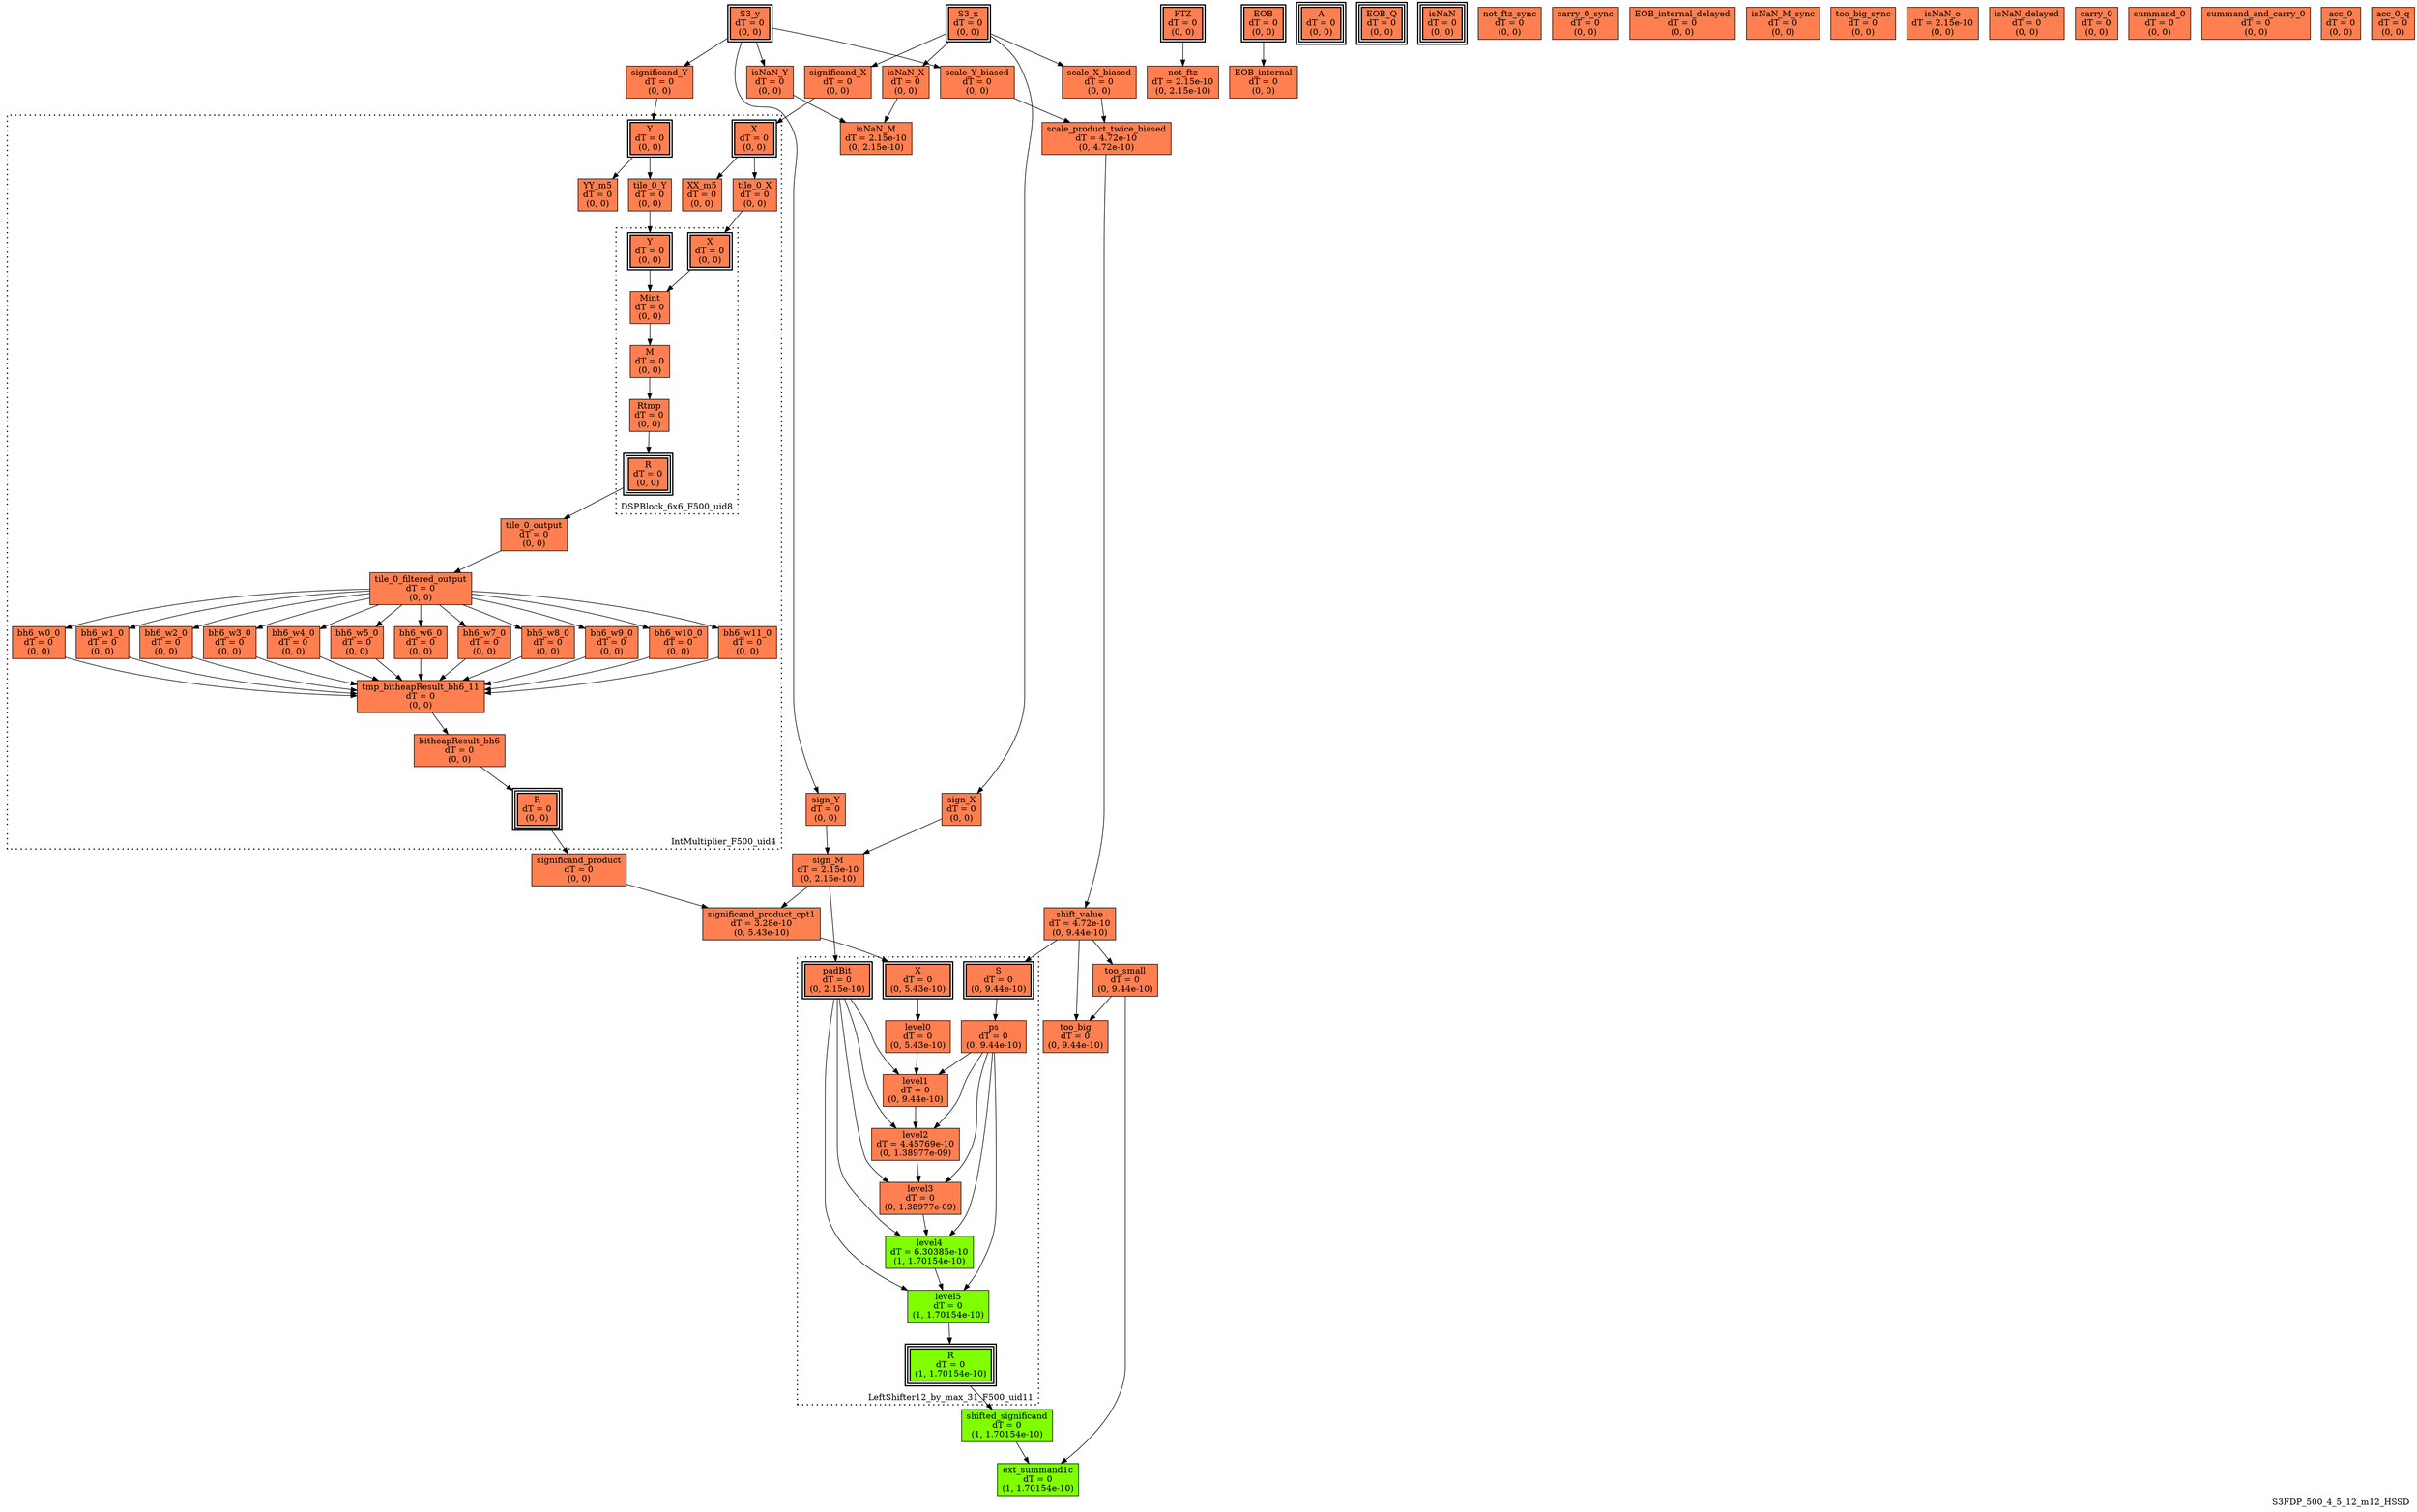 digraph S3FDP_500_4_5_12_m12_HSSD
{
	//graph drawing options
	label=S3FDP_500_4_5_12_m12_HSSD;
	labelloc=bottom;
	labeljust=right;
	ratio=auto;
	nodesep=0.25;
	ranksep=0.5;

	//input/output signals of operator S3FDP_500_4_5_12_m12_HSSD
	S3_x__S3FDP_500_4_5_12_m12_HSSD [ label="S3_x\ndT = 0\n(0, 0)", shape=box, color=black, style="bold, filled", fillcolor=coral, peripheries=2 ];
	S3_y__S3FDP_500_4_5_12_m12_HSSD [ label="S3_y\ndT = 0\n(0, 0)", shape=box, color=black, style="bold, filled", fillcolor=coral, peripheries=2 ];
	FTZ__S3FDP_500_4_5_12_m12_HSSD [ label="FTZ\ndT = 0\n(0, 0)", shape=box, color=black, style="bold, filled", fillcolor=coral, peripheries=2 ];
	EOB__S3FDP_500_4_5_12_m12_HSSD [ label="EOB\ndT = 0\n(0, 0)", shape=box, color=black, style="bold, filled", fillcolor=coral, peripheries=2 ];
	A__S3FDP_500_4_5_12_m12_HSSD [ label="A\ndT = 0\n(0, 0)", shape=box, color=black, style="bold, filled", fillcolor=coral, peripheries=3 ];
	EOB_Q__S3FDP_500_4_5_12_m12_HSSD [ label="EOB_Q\ndT = 0\n(0, 0)", shape=box, color=black, style="bold, filled", fillcolor=coral, peripheries=3 ];
	isNaN__S3FDP_500_4_5_12_m12_HSSD [ label="isNaN\ndT = 0\n(0, 0)", shape=box, color=black, style="bold, filled", fillcolor=coral, peripheries=3 ];
	{rank=same S3_x__S3FDP_500_4_5_12_m12_HSSD, S3_y__S3FDP_500_4_5_12_m12_HSSD, FTZ__S3FDP_500_4_5_12_m12_HSSD, EOB__S3FDP_500_4_5_12_m12_HSSD};
	{rank=same A__S3FDP_500_4_5_12_m12_HSSD, EOB_Q__S3FDP_500_4_5_12_m12_HSSD, isNaN__S3FDP_500_4_5_12_m12_HSSD};
	//internal signals of operator S3FDP_500_4_5_12_m12_HSSD
	sign_X__S3FDP_500_4_5_12_m12_HSSD [ label="sign_X\ndT = 0\n(0, 0)", shape=box, color=black, style=filled, fillcolor=coral, peripheries=1 ];
	sign_Y__S3FDP_500_4_5_12_m12_HSSD [ label="sign_Y\ndT = 0\n(0, 0)", shape=box, color=black, style=filled, fillcolor=coral, peripheries=1 ];
	sign_M__S3FDP_500_4_5_12_m12_HSSD [ label="sign_M\ndT = 2.15e-10\n(0, 2.15e-10)", shape=box, color=black, style=filled, fillcolor=coral, peripheries=1 ];
	isNaN_X__S3FDP_500_4_5_12_m12_HSSD [ label="isNaN_X\ndT = 0\n(0, 0)", shape=box, color=black, style=filled, fillcolor=coral, peripheries=1 ];
	isNaN_Y__S3FDP_500_4_5_12_m12_HSSD [ label="isNaN_Y\ndT = 0\n(0, 0)", shape=box, color=black, style=filled, fillcolor=coral, peripheries=1 ];
	isNaN_M__S3FDP_500_4_5_12_m12_HSSD [ label="isNaN_M\ndT = 2.15e-10\n(0, 2.15e-10)", shape=box, color=black, style=filled, fillcolor=coral, peripheries=1 ];
	significand_X__S3FDP_500_4_5_12_m12_HSSD [ label="significand_X\ndT = 0\n(0, 0)", shape=box, color=black, style=filled, fillcolor=coral, peripheries=1 ];
	significand_Y__S3FDP_500_4_5_12_m12_HSSD [ label="significand_Y\ndT = 0\n(0, 0)", shape=box, color=black, style=filled, fillcolor=coral, peripheries=1 ];
	significand_product__S3FDP_500_4_5_12_m12_HSSD [ label="significand_product\ndT = 0\n(0, 0)", shape=box, color=black, style=filled, fillcolor=coral, peripheries=1 ];
	scale_X_biased__S3FDP_500_4_5_12_m12_HSSD [ label="scale_X_biased\ndT = 0\n(0, 0)", shape=box, color=black, style=filled, fillcolor=coral, peripheries=1 ];
	scale_Y_biased__S3FDP_500_4_5_12_m12_HSSD [ label="scale_Y_biased\ndT = 0\n(0, 0)", shape=box, color=black, style=filled, fillcolor=coral, peripheries=1 ];
	scale_product_twice_biased__S3FDP_500_4_5_12_m12_HSSD [ label="scale_product_twice_biased\ndT = 4.72e-10\n(0, 4.72e-10)", shape=box, color=black, style=filled, fillcolor=coral, peripheries=1 ];
	significand_product_cpt1__S3FDP_500_4_5_12_m12_HSSD [ label="significand_product_cpt1\ndT = 3.28e-10\n(0, 5.43e-10)", shape=box, color=black, style=filled, fillcolor=coral, peripheries=1 ];
	shift_value__S3FDP_500_4_5_12_m12_HSSD [ label="shift_value\ndT = 4.72e-10\n(0, 9.44e-10)", shape=box, color=black, style=filled, fillcolor=coral, peripheries=1 ];
	shifted_significand__S3FDP_500_4_5_12_m12_HSSD [ label="shifted_significand\ndT = 0\n(1, 1.70154e-10)", shape=box, color=black, style=filled, fillcolor=chartreuse, peripheries=1 ];
	too_small__S3FDP_500_4_5_12_m12_HSSD [ label="too_small\ndT = 0\n(0, 9.44e-10)", shape=box, color=black, style=filled, fillcolor=coral, peripheries=1 ];
	too_big__S3FDP_500_4_5_12_m12_HSSD [ label="too_big\ndT = 0\n(0, 9.44e-10)", shape=box, color=black, style=filled, fillcolor=coral, peripheries=1 ];
	ext_summand1c__S3FDP_500_4_5_12_m12_HSSD [ label="ext_summand1c\ndT = 0\n(1, 1.70154e-10)", shape=box, color=black, style=filled, fillcolor=chartreuse, peripheries=1 ];
	not_ftz__S3FDP_500_4_5_12_m12_HSSD [ label="not_ftz\ndT = 2.15e-10\n(0, 2.15e-10)", shape=box, color=black, style=filled, fillcolor=coral, peripheries=1 ];
	EOB_internal__S3FDP_500_4_5_12_m12_HSSD [ label="EOB_internal\ndT = 0\n(0, 0)", shape=box, color=black, style=filled, fillcolor=coral, peripheries=1 ];
	not_ftz_sync__S3FDP_500_4_5_12_m12_HSSD [ label="not_ftz_sync\ndT = 0\n(0, 0)", shape=box, color=black, style=filled, fillcolor=coral, peripheries=1 ];
	carry_0_sync__S3FDP_500_4_5_12_m12_HSSD [ label="carry_0_sync\ndT = 0\n(0, 0)", shape=box, color=black, style=filled, fillcolor=coral, peripheries=1 ];
	EOB_internal_delayed__S3FDP_500_4_5_12_m12_HSSD [ label="EOB_internal_delayed\ndT = 0\n(0, 0)", shape=box, color=black, style=filled, fillcolor=coral, peripheries=1 ];
	isNaN_M_sync__S3FDP_500_4_5_12_m12_HSSD [ label="isNaN_M_sync\ndT = 0\n(0, 0)", shape=box, color=black, style=filled, fillcolor=coral, peripheries=1 ];
	too_big_sync__S3FDP_500_4_5_12_m12_HSSD [ label="too_big_sync\ndT = 0\n(0, 0)", shape=box, color=black, style=filled, fillcolor=coral, peripheries=1 ];
	isNaN_o__S3FDP_500_4_5_12_m12_HSSD [ label="isNaN_o\ndT = 2.15e-10\n(0, 0)", shape=box, color=black, style=filled, fillcolor=coral, peripheries=1 ];
	isNaN_delayed__S3FDP_500_4_5_12_m12_HSSD [ label="isNaN_delayed\ndT = 0\n(0, 0)", shape=box, color=black, style=filled, fillcolor=coral, peripheries=1 ];
	carry_0__S3FDP_500_4_5_12_m12_HSSD [ label="carry_0\ndT = 0\n(0, 0)", shape=box, color=black, style=filled, fillcolor=coral, peripheries=1 ];
	summand_0__S3FDP_500_4_5_12_m12_HSSD [ label="summand_0\ndT = 0\n(0, 0)", shape=box, color=black, style=filled, fillcolor=coral, peripheries=1 ];
	summand_and_carry_0__S3FDP_500_4_5_12_m12_HSSD [ label="summand_and_carry_0\ndT = 0\n(0, 0)", shape=box, color=black, style=filled, fillcolor=coral, peripheries=1 ];
	acc_0__S3FDP_500_4_5_12_m12_HSSD [ label="acc_0\ndT = 0\n(0, 0)", shape=box, color=black, style=filled, fillcolor=coral, peripheries=1 ];
	acc_0_q__S3FDP_500_4_5_12_m12_HSSD [ label="acc_0_q\ndT = 0\n(0, 0)", shape=box, color=black, style=filled, fillcolor=coral, peripheries=1 ];

	//subcomponents of operator S3FDP_500_4_5_12_m12_HSSD

	subgraph cluster_IntMultiplier_F500_uid4
	{
		//graph drawing options
		label=IntMultiplier_F500_uid4;
		labelloc=bottom;
		labeljust=right;
		style="bold, dotted";
		ratio=auto;
		nodesep=0.25;
		ranksep=0.5;

		//input/output signals of operator IntMultiplier_F500_uid4
		X__IntMultiplier_F500_uid4 [ label="X\ndT = 0\n(0, 0)", shape=box, color=black, style="bold, filled", fillcolor=coral, peripheries=2 ];
		Y__IntMultiplier_F500_uid4 [ label="Y\ndT = 0\n(0, 0)", shape=box, color=black, style="bold, filled", fillcolor=coral, peripheries=2 ];
		R__IntMultiplier_F500_uid4 [ label="R\ndT = 0\n(0, 0)", shape=box, color=black, style="bold, filled", fillcolor=coral, peripheries=3 ];
		{rank=same X__IntMultiplier_F500_uid4, Y__IntMultiplier_F500_uid4};
		{rank=same R__IntMultiplier_F500_uid4};
		//internal signals of operator IntMultiplier_F500_uid4
		XX_m5__IntMultiplier_F500_uid4 [ label="XX_m5\ndT = 0\n(0, 0)", shape=box, color=black, style=filled, fillcolor=coral, peripheries=1 ];
		YY_m5__IntMultiplier_F500_uid4 [ label="YY_m5\ndT = 0\n(0, 0)", shape=box, color=black, style=filled, fillcolor=coral, peripheries=1 ];
		tile_0_X__IntMultiplier_F500_uid4 [ label="tile_0_X\ndT = 0\n(0, 0)", shape=box, color=black, style=filled, fillcolor=coral, peripheries=1 ];
		tile_0_Y__IntMultiplier_F500_uid4 [ label="tile_0_Y\ndT = 0\n(0, 0)", shape=box, color=black, style=filled, fillcolor=coral, peripheries=1 ];
		tile_0_output__IntMultiplier_F500_uid4 [ label="tile_0_output\ndT = 0\n(0, 0)", shape=box, color=black, style=filled, fillcolor=coral, peripheries=1 ];
		tile_0_filtered_output__IntMultiplier_F500_uid4 [ label="tile_0_filtered_output\ndT = 0\n(0, 0)", shape=box, color=black, style=filled, fillcolor=coral, peripheries=1 ];
		bh6_w0_0__IntMultiplier_F500_uid4 [ label="bh6_w0_0\ndT = 0\n(0, 0)", shape=box, color=black, style=filled, fillcolor=coral, peripheries=1 ];
		bh6_w1_0__IntMultiplier_F500_uid4 [ label="bh6_w1_0\ndT = 0\n(0, 0)", shape=box, color=black, style=filled, fillcolor=coral, peripheries=1 ];
		bh6_w2_0__IntMultiplier_F500_uid4 [ label="bh6_w2_0\ndT = 0\n(0, 0)", shape=box, color=black, style=filled, fillcolor=coral, peripheries=1 ];
		bh6_w3_0__IntMultiplier_F500_uid4 [ label="bh6_w3_0\ndT = 0\n(0, 0)", shape=box, color=black, style=filled, fillcolor=coral, peripheries=1 ];
		bh6_w4_0__IntMultiplier_F500_uid4 [ label="bh6_w4_0\ndT = 0\n(0, 0)", shape=box, color=black, style=filled, fillcolor=coral, peripheries=1 ];
		bh6_w5_0__IntMultiplier_F500_uid4 [ label="bh6_w5_0\ndT = 0\n(0, 0)", shape=box, color=black, style=filled, fillcolor=coral, peripheries=1 ];
		bh6_w6_0__IntMultiplier_F500_uid4 [ label="bh6_w6_0\ndT = 0\n(0, 0)", shape=box, color=black, style=filled, fillcolor=coral, peripheries=1 ];
		bh6_w7_0__IntMultiplier_F500_uid4 [ label="bh6_w7_0\ndT = 0\n(0, 0)", shape=box, color=black, style=filled, fillcolor=coral, peripheries=1 ];
		bh6_w8_0__IntMultiplier_F500_uid4 [ label="bh6_w8_0\ndT = 0\n(0, 0)", shape=box, color=black, style=filled, fillcolor=coral, peripheries=1 ];
		bh6_w9_0__IntMultiplier_F500_uid4 [ label="bh6_w9_0\ndT = 0\n(0, 0)", shape=box, color=black, style=filled, fillcolor=coral, peripheries=1 ];
		bh6_w10_0__IntMultiplier_F500_uid4 [ label="bh6_w10_0\ndT = 0\n(0, 0)", shape=box, color=black, style=filled, fillcolor=coral, peripheries=1 ];
		bh6_w11_0__IntMultiplier_F500_uid4 [ label="bh6_w11_0\ndT = 0\n(0, 0)", shape=box, color=black, style=filled, fillcolor=coral, peripheries=1 ];
		tmp_bitheapResult_bh6_11__IntMultiplier_F500_uid4 [ label="tmp_bitheapResult_bh6_11\ndT = 0\n(0, 0)", shape=box, color=black, style=filled, fillcolor=coral, peripheries=1 ];
		bitheapResult_bh6__IntMultiplier_F500_uid4 [ label="bitheapResult_bh6\ndT = 0\n(0, 0)", shape=box, color=black, style=filled, fillcolor=coral, peripheries=1 ];

		//subcomponents of operator IntMultiplier_F500_uid4

		subgraph cluster_DSPBlock_6x6_F500_uid8
		{
			//graph drawing options
			label=DSPBlock_6x6_F500_uid8;
			labelloc=bottom;
			labeljust=right;
			style="bold, dotted";
			ratio=auto;
			nodesep=0.25;
			ranksep=0.5;

			//input/output signals of operator DSPBlock_6x6_F500_uid8
			X__DSPBlock_6x6_F500_uid8 [ label="X\ndT = 0\n(0, 0)", shape=box, color=black, style="bold, filled", fillcolor=coral, peripheries=2 ];
			Y__DSPBlock_6x6_F500_uid8 [ label="Y\ndT = 0\n(0, 0)", shape=box, color=black, style="bold, filled", fillcolor=coral, peripheries=2 ];
			R__DSPBlock_6x6_F500_uid8 [ label="R\ndT = 0\n(0, 0)", shape=box, color=black, style="bold, filled", fillcolor=coral, peripheries=3 ];
			{rank=same X__DSPBlock_6x6_F500_uid8, Y__DSPBlock_6x6_F500_uid8};
			{rank=same R__DSPBlock_6x6_F500_uid8};
			//internal signals of operator DSPBlock_6x6_F500_uid8
			Mint__DSPBlock_6x6_F500_uid8 [ label="Mint\ndT = 0\n(0, 0)", shape=box, color=black, style=filled, fillcolor=coral, peripheries=1 ];
			M__DSPBlock_6x6_F500_uid8 [ label="M\ndT = 0\n(0, 0)", shape=box, color=black, style=filled, fillcolor=coral, peripheries=1 ];
			Rtmp__DSPBlock_6x6_F500_uid8 [ label="Rtmp\ndT = 0\n(0, 0)", shape=box, color=black, style=filled, fillcolor=coral, peripheries=1 ];

			//subcomponents of operator DSPBlock_6x6_F500_uid8

			//input and internal signal connections of operator DSPBlock_6x6_F500_uid8
			X__DSPBlock_6x6_F500_uid8 -> Mint__DSPBlock_6x6_F500_uid8 [ arrowhead=normal, arrowsize=1.0, arrowtail=normal, color=black, dir=forward  ];
			Y__DSPBlock_6x6_F500_uid8 -> Mint__DSPBlock_6x6_F500_uid8 [ arrowhead=normal, arrowsize=1.0, arrowtail=normal, color=black, dir=forward  ];
			Mint__DSPBlock_6x6_F500_uid8 -> M__DSPBlock_6x6_F500_uid8 [ arrowhead=normal, arrowsize=1.0, arrowtail=normal, color=black, dir=forward  ];
			M__DSPBlock_6x6_F500_uid8 -> Rtmp__DSPBlock_6x6_F500_uid8 [ arrowhead=normal, arrowsize=1.0, arrowtail=normal, color=black, dir=forward  ];
			Rtmp__DSPBlock_6x6_F500_uid8 -> R__DSPBlock_6x6_F500_uid8 [ arrowhead=normal, arrowsize=1.0, arrowtail=normal, color=black, dir=forward  ];
		}

			//output signal connections of operator DSPBlock_6x6_F500_uid8
			R__DSPBlock_6x6_F500_uid8 -> tile_0_output__IntMultiplier_F500_uid4 [ arrowhead=normal, arrowsize=1.0, arrowtail=normal, color=black, dir=forward  ];

		//input and internal signal connections of operator IntMultiplier_F500_uid4
		X__IntMultiplier_F500_uid4 -> XX_m5__IntMultiplier_F500_uid4 [ arrowhead=normal, arrowsize=1.0, arrowtail=normal, color=black, dir=forward  ];
		X__IntMultiplier_F500_uid4 -> tile_0_X__IntMultiplier_F500_uid4 [ arrowhead=normal, arrowsize=1.0, arrowtail=normal, color=black, dir=forward  ];
		Y__IntMultiplier_F500_uid4 -> YY_m5__IntMultiplier_F500_uid4 [ arrowhead=normal, arrowsize=1.0, arrowtail=normal, color=black, dir=forward  ];
		Y__IntMultiplier_F500_uid4 -> tile_0_Y__IntMultiplier_F500_uid4 [ arrowhead=normal, arrowsize=1.0, arrowtail=normal, color=black, dir=forward  ];
		tile_0_X__IntMultiplier_F500_uid4 -> X__DSPBlock_6x6_F500_uid8 [ arrowhead=normal, arrowsize=1.0, arrowtail=normal, color=black, dir=forward  ];
		tile_0_Y__IntMultiplier_F500_uid4 -> Y__DSPBlock_6x6_F500_uid8 [ arrowhead=normal, arrowsize=1.0, arrowtail=normal, color=black, dir=forward  ];
		tile_0_output__IntMultiplier_F500_uid4 -> tile_0_filtered_output__IntMultiplier_F500_uid4 [ arrowhead=normal, arrowsize=1.0, arrowtail=normal, color=black, dir=forward  ];
		tile_0_filtered_output__IntMultiplier_F500_uid4 -> bh6_w0_0__IntMultiplier_F500_uid4 [ arrowhead=normal, arrowsize=1.0, arrowtail=normal, color=black, dir=forward  ];
		tile_0_filtered_output__IntMultiplier_F500_uid4 -> bh6_w1_0__IntMultiplier_F500_uid4 [ arrowhead=normal, arrowsize=1.0, arrowtail=normal, color=black, dir=forward  ];
		tile_0_filtered_output__IntMultiplier_F500_uid4 -> bh6_w2_0__IntMultiplier_F500_uid4 [ arrowhead=normal, arrowsize=1.0, arrowtail=normal, color=black, dir=forward  ];
		tile_0_filtered_output__IntMultiplier_F500_uid4 -> bh6_w3_0__IntMultiplier_F500_uid4 [ arrowhead=normal, arrowsize=1.0, arrowtail=normal, color=black, dir=forward  ];
		tile_0_filtered_output__IntMultiplier_F500_uid4 -> bh6_w4_0__IntMultiplier_F500_uid4 [ arrowhead=normal, arrowsize=1.0, arrowtail=normal, color=black, dir=forward  ];
		tile_0_filtered_output__IntMultiplier_F500_uid4 -> bh6_w5_0__IntMultiplier_F500_uid4 [ arrowhead=normal, arrowsize=1.0, arrowtail=normal, color=black, dir=forward  ];
		tile_0_filtered_output__IntMultiplier_F500_uid4 -> bh6_w6_0__IntMultiplier_F500_uid4 [ arrowhead=normal, arrowsize=1.0, arrowtail=normal, color=black, dir=forward  ];
		tile_0_filtered_output__IntMultiplier_F500_uid4 -> bh6_w7_0__IntMultiplier_F500_uid4 [ arrowhead=normal, arrowsize=1.0, arrowtail=normal, color=black, dir=forward  ];
		tile_0_filtered_output__IntMultiplier_F500_uid4 -> bh6_w8_0__IntMultiplier_F500_uid4 [ arrowhead=normal, arrowsize=1.0, arrowtail=normal, color=black, dir=forward  ];
		tile_0_filtered_output__IntMultiplier_F500_uid4 -> bh6_w9_0__IntMultiplier_F500_uid4 [ arrowhead=normal, arrowsize=1.0, arrowtail=normal, color=black, dir=forward  ];
		tile_0_filtered_output__IntMultiplier_F500_uid4 -> bh6_w10_0__IntMultiplier_F500_uid4 [ arrowhead=normal, arrowsize=1.0, arrowtail=normal, color=black, dir=forward  ];
		tile_0_filtered_output__IntMultiplier_F500_uid4 -> bh6_w11_0__IntMultiplier_F500_uid4 [ arrowhead=normal, arrowsize=1.0, arrowtail=normal, color=black, dir=forward  ];
		bh6_w0_0__IntMultiplier_F500_uid4 -> tmp_bitheapResult_bh6_11__IntMultiplier_F500_uid4 [ arrowhead=normal, arrowsize=1.0, arrowtail=normal, color=black, dir=forward  ];
		bh6_w1_0__IntMultiplier_F500_uid4 -> tmp_bitheapResult_bh6_11__IntMultiplier_F500_uid4 [ arrowhead=normal, arrowsize=1.0, arrowtail=normal, color=black, dir=forward  ];
		bh6_w2_0__IntMultiplier_F500_uid4 -> tmp_bitheapResult_bh6_11__IntMultiplier_F500_uid4 [ arrowhead=normal, arrowsize=1.0, arrowtail=normal, color=black, dir=forward  ];
		bh6_w3_0__IntMultiplier_F500_uid4 -> tmp_bitheapResult_bh6_11__IntMultiplier_F500_uid4 [ arrowhead=normal, arrowsize=1.0, arrowtail=normal, color=black, dir=forward  ];
		bh6_w4_0__IntMultiplier_F500_uid4 -> tmp_bitheapResult_bh6_11__IntMultiplier_F500_uid4 [ arrowhead=normal, arrowsize=1.0, arrowtail=normal, color=black, dir=forward  ];
		bh6_w5_0__IntMultiplier_F500_uid4 -> tmp_bitheapResult_bh6_11__IntMultiplier_F500_uid4 [ arrowhead=normal, arrowsize=1.0, arrowtail=normal, color=black, dir=forward  ];
		bh6_w6_0__IntMultiplier_F500_uid4 -> tmp_bitheapResult_bh6_11__IntMultiplier_F500_uid4 [ arrowhead=normal, arrowsize=1.0, arrowtail=normal, color=black, dir=forward  ];
		bh6_w7_0__IntMultiplier_F500_uid4 -> tmp_bitheapResult_bh6_11__IntMultiplier_F500_uid4 [ arrowhead=normal, arrowsize=1.0, arrowtail=normal, color=black, dir=forward  ];
		bh6_w8_0__IntMultiplier_F500_uid4 -> tmp_bitheapResult_bh6_11__IntMultiplier_F500_uid4 [ arrowhead=normal, arrowsize=1.0, arrowtail=normal, color=black, dir=forward  ];
		bh6_w9_0__IntMultiplier_F500_uid4 -> tmp_bitheapResult_bh6_11__IntMultiplier_F500_uid4 [ arrowhead=normal, arrowsize=1.0, arrowtail=normal, color=black, dir=forward  ];
		bh6_w10_0__IntMultiplier_F500_uid4 -> tmp_bitheapResult_bh6_11__IntMultiplier_F500_uid4 [ arrowhead=normal, arrowsize=1.0, arrowtail=normal, color=black, dir=forward  ];
		bh6_w11_0__IntMultiplier_F500_uid4 -> tmp_bitheapResult_bh6_11__IntMultiplier_F500_uid4 [ arrowhead=normal, arrowsize=1.0, arrowtail=normal, color=black, dir=forward  ];
		tmp_bitheapResult_bh6_11__IntMultiplier_F500_uid4 -> bitheapResult_bh6__IntMultiplier_F500_uid4 [ arrowhead=normal, arrowsize=1.0, arrowtail=normal, color=black, dir=forward  ];
		bitheapResult_bh6__IntMultiplier_F500_uid4 -> R__IntMultiplier_F500_uid4 [ arrowhead=normal, arrowsize=1.0, arrowtail=normal, color=black, dir=forward  ];
	}

		//output signal connections of operator IntMultiplier_F500_uid4
		R__IntMultiplier_F500_uid4 -> significand_product__S3FDP_500_4_5_12_m12_HSSD [ arrowhead=normal, arrowsize=1.0, arrowtail=normal, color=black, dir=forward  ];

	subgraph cluster_LeftShifter12_by_max_31_F500_uid11
	{
		//graph drawing options
		label=LeftShifter12_by_max_31_F500_uid11;
		labelloc=bottom;
		labeljust=right;
		style="bold, dotted";
		ratio=auto;
		nodesep=0.25;
		ranksep=0.5;

		//input/output signals of operator LeftShifter12_by_max_31_F500_uid11
		X__LeftShifter12_by_max_31_F500_uid11 [ label="X\ndT = 0\n(0, 5.43e-10)", shape=box, color=black, style="bold, filled", fillcolor=coral, peripheries=2 ];
		S__LeftShifter12_by_max_31_F500_uid11 [ label="S\ndT = 0\n(0, 9.44e-10)", shape=box, color=black, style="bold, filled", fillcolor=coral, peripheries=2 ];
		padBit__LeftShifter12_by_max_31_F500_uid11 [ label="padBit\ndT = 0\n(0, 2.15e-10)", shape=box, color=black, style="bold, filled", fillcolor=coral, peripheries=2 ];
		R__LeftShifter12_by_max_31_F500_uid11 [ label="R\ndT = 0\n(1, 1.70154e-10)", shape=box, color=black, style="bold, filled", fillcolor=chartreuse, peripheries=3 ];
		{rank=same X__LeftShifter12_by_max_31_F500_uid11, S__LeftShifter12_by_max_31_F500_uid11, padBit__LeftShifter12_by_max_31_F500_uid11};
		{rank=same R__LeftShifter12_by_max_31_F500_uid11};
		//internal signals of operator LeftShifter12_by_max_31_F500_uid11
		ps__LeftShifter12_by_max_31_F500_uid11 [ label="ps\ndT = 0\n(0, 9.44e-10)", shape=box, color=black, style=filled, fillcolor=coral, peripheries=1 ];
		level0__LeftShifter12_by_max_31_F500_uid11 [ label="level0\ndT = 0\n(0, 5.43e-10)", shape=box, color=black, style=filled, fillcolor=coral, peripheries=1 ];
		level1__LeftShifter12_by_max_31_F500_uid11 [ label="level1\ndT = 0\n(0, 9.44e-10)", shape=box, color=black, style=filled, fillcolor=coral, peripheries=1 ];
		level2__LeftShifter12_by_max_31_F500_uid11 [ label="level2\ndT = 4.45769e-10\n(0, 1.38977e-09)", shape=box, color=black, style=filled, fillcolor=coral, peripheries=1 ];
		level3__LeftShifter12_by_max_31_F500_uid11 [ label="level3\ndT = 0\n(0, 1.38977e-09)", shape=box, color=black, style=filled, fillcolor=coral, peripheries=1 ];
		level4__LeftShifter12_by_max_31_F500_uid11 [ label="level4\ndT = 6.30385e-10\n(1, 1.70154e-10)", shape=box, color=black, style=filled, fillcolor=chartreuse, peripheries=1 ];
		level5__LeftShifter12_by_max_31_F500_uid11 [ label="level5\ndT = 0\n(1, 1.70154e-10)", shape=box, color=black, style=filled, fillcolor=chartreuse, peripheries=1 ];

		//subcomponents of operator LeftShifter12_by_max_31_F500_uid11

		//input and internal signal connections of operator LeftShifter12_by_max_31_F500_uid11
		X__LeftShifter12_by_max_31_F500_uid11 -> level0__LeftShifter12_by_max_31_F500_uid11 [ arrowhead=normal, arrowsize=1.0, arrowtail=normal, color=black, dir=forward  ];
		S__LeftShifter12_by_max_31_F500_uid11 -> ps__LeftShifter12_by_max_31_F500_uid11 [ arrowhead=normal, arrowsize=1.0, arrowtail=normal, color=black, dir=forward  ];
		padBit__LeftShifter12_by_max_31_F500_uid11 -> level1__LeftShifter12_by_max_31_F500_uid11 [ arrowhead=normal, arrowsize=1.0, arrowtail=normal, color=black, dir=forward  ];
		padBit__LeftShifter12_by_max_31_F500_uid11 -> level2__LeftShifter12_by_max_31_F500_uid11 [ arrowhead=normal, arrowsize=1.0, arrowtail=normal, color=black, dir=forward  ];
		padBit__LeftShifter12_by_max_31_F500_uid11 -> level3__LeftShifter12_by_max_31_F500_uid11 [ arrowhead=normal, arrowsize=1.0, arrowtail=normal, color=black, dir=forward  ];
		padBit__LeftShifter12_by_max_31_F500_uid11 -> level4__LeftShifter12_by_max_31_F500_uid11 [ arrowhead=normal, arrowsize=1.0, arrowtail=normal, color=black, dir=forward  ];
		padBit__LeftShifter12_by_max_31_F500_uid11 -> level5__LeftShifter12_by_max_31_F500_uid11 [ arrowhead=normal, arrowsize=1.0, arrowtail=normal, color=black, dir=forward  ];
		ps__LeftShifter12_by_max_31_F500_uid11 -> level1__LeftShifter12_by_max_31_F500_uid11 [ arrowhead=normal, arrowsize=1.0, arrowtail=normal, color=black, dir=forward  ];
		ps__LeftShifter12_by_max_31_F500_uid11 -> level2__LeftShifter12_by_max_31_F500_uid11 [ arrowhead=normal, arrowsize=1.0, arrowtail=normal, color=black, dir=forward  ];
		ps__LeftShifter12_by_max_31_F500_uid11 -> level3__LeftShifter12_by_max_31_F500_uid11 [ arrowhead=normal, arrowsize=1.0, arrowtail=normal, color=black, dir=forward  ];
		ps__LeftShifter12_by_max_31_F500_uid11 -> level4__LeftShifter12_by_max_31_F500_uid11 [ arrowhead=normal, arrowsize=1.0, arrowtail=normal, color=black, dir=forward  ];
		ps__LeftShifter12_by_max_31_F500_uid11 -> level5__LeftShifter12_by_max_31_F500_uid11 [ arrowhead=normal, arrowsize=1.0, arrowtail=normal, color=black, dir=forward  ];
		level0__LeftShifter12_by_max_31_F500_uid11 -> level1__LeftShifter12_by_max_31_F500_uid11 [ arrowhead=normal, arrowsize=1.0, arrowtail=normal, color=black, dir=forward  ];
		level1__LeftShifter12_by_max_31_F500_uid11 -> level2__LeftShifter12_by_max_31_F500_uid11 [ arrowhead=normal, arrowsize=1.0, arrowtail=normal, color=black, dir=forward  ];
		level2__LeftShifter12_by_max_31_F500_uid11 -> level3__LeftShifter12_by_max_31_F500_uid11 [ arrowhead=normal, arrowsize=1.0, arrowtail=normal, color=black, dir=forward  ];
		level3__LeftShifter12_by_max_31_F500_uid11 -> level4__LeftShifter12_by_max_31_F500_uid11 [ arrowhead=normal, arrowsize=1.0, arrowtail=normal, color=black, dir=forward  ];
		level4__LeftShifter12_by_max_31_F500_uid11 -> level5__LeftShifter12_by_max_31_F500_uid11 [ arrowhead=normal, arrowsize=1.0, arrowtail=normal, color=black, dir=forward  ];
		level5__LeftShifter12_by_max_31_F500_uid11 -> R__LeftShifter12_by_max_31_F500_uid11 [ arrowhead=normal, arrowsize=1.0, arrowtail=normal, color=black, dir=forward  ];
	}

		//output signal connections of operator LeftShifter12_by_max_31_F500_uid11
		R__LeftShifter12_by_max_31_F500_uid11 -> shifted_significand__S3FDP_500_4_5_12_m12_HSSD [ arrowhead=normal, arrowsize=1.0, arrowtail=normal, color=black, dir=forward  ];

	//input and internal signal connections of operator S3FDP_500_4_5_12_m12_HSSD
	S3_x__S3FDP_500_4_5_12_m12_HSSD -> sign_X__S3FDP_500_4_5_12_m12_HSSD [ arrowhead=normal, arrowsize=1.0, arrowtail=normal, color=black, dir=forward  ];
	S3_x__S3FDP_500_4_5_12_m12_HSSD -> isNaN_X__S3FDP_500_4_5_12_m12_HSSD [ arrowhead=normal, arrowsize=1.0, arrowtail=normal, color=black, dir=forward  ];
	S3_x__S3FDP_500_4_5_12_m12_HSSD -> significand_X__S3FDP_500_4_5_12_m12_HSSD [ arrowhead=normal, arrowsize=1.0, arrowtail=normal, color=black, dir=forward  ];
	S3_x__S3FDP_500_4_5_12_m12_HSSD -> scale_X_biased__S3FDP_500_4_5_12_m12_HSSD [ arrowhead=normal, arrowsize=1.0, arrowtail=normal, color=black, dir=forward  ];
	S3_y__S3FDP_500_4_5_12_m12_HSSD -> sign_Y__S3FDP_500_4_5_12_m12_HSSD [ arrowhead=normal, arrowsize=1.0, arrowtail=normal, color=black, dir=forward  ];
	S3_y__S3FDP_500_4_5_12_m12_HSSD -> isNaN_Y__S3FDP_500_4_5_12_m12_HSSD [ arrowhead=normal, arrowsize=1.0, arrowtail=normal, color=black, dir=forward  ];
	S3_y__S3FDP_500_4_5_12_m12_HSSD -> significand_Y__S3FDP_500_4_5_12_m12_HSSD [ arrowhead=normal, arrowsize=1.0, arrowtail=normal, color=black, dir=forward  ];
	S3_y__S3FDP_500_4_5_12_m12_HSSD -> scale_Y_biased__S3FDP_500_4_5_12_m12_HSSD [ arrowhead=normal, arrowsize=1.0, arrowtail=normal, color=black, dir=forward  ];
	FTZ__S3FDP_500_4_5_12_m12_HSSD -> not_ftz__S3FDP_500_4_5_12_m12_HSSD [ arrowhead=normal, arrowsize=1.0, arrowtail=normal, color=black, dir=forward  ];
	EOB__S3FDP_500_4_5_12_m12_HSSD -> EOB_internal__S3FDP_500_4_5_12_m12_HSSD [ arrowhead=normal, arrowsize=1.0, arrowtail=normal, color=black, dir=forward  ];
	sign_X__S3FDP_500_4_5_12_m12_HSSD -> sign_M__S3FDP_500_4_5_12_m12_HSSD [ arrowhead=normal, arrowsize=1.0, arrowtail=normal, color=black, dir=forward  ];
	sign_Y__S3FDP_500_4_5_12_m12_HSSD -> sign_M__S3FDP_500_4_5_12_m12_HSSD [ arrowhead=normal, arrowsize=1.0, arrowtail=normal, color=black, dir=forward  ];
	sign_M__S3FDP_500_4_5_12_m12_HSSD -> significand_product_cpt1__S3FDP_500_4_5_12_m12_HSSD [ arrowhead=normal, arrowsize=1.0, arrowtail=normal, color=black, dir=forward  ];
	sign_M__S3FDP_500_4_5_12_m12_HSSD -> padBit__LeftShifter12_by_max_31_F500_uid11 [ arrowhead=normal, arrowsize=1.0, arrowtail=normal, color=black, dir=forward  ];
	isNaN_X__S3FDP_500_4_5_12_m12_HSSD -> isNaN_M__S3FDP_500_4_5_12_m12_HSSD [ arrowhead=normal, arrowsize=1.0, arrowtail=normal, color=black, dir=forward  ];
	isNaN_Y__S3FDP_500_4_5_12_m12_HSSD -> isNaN_M__S3FDP_500_4_5_12_m12_HSSD [ arrowhead=normal, arrowsize=1.0, arrowtail=normal, color=black, dir=forward  ];
	significand_X__S3FDP_500_4_5_12_m12_HSSD -> X__IntMultiplier_F500_uid4 [ arrowhead=normal, arrowsize=1.0, arrowtail=normal, color=black, dir=forward  ];
	significand_Y__S3FDP_500_4_5_12_m12_HSSD -> Y__IntMultiplier_F500_uid4 [ arrowhead=normal, arrowsize=1.0, arrowtail=normal, color=black, dir=forward  ];
	significand_product__S3FDP_500_4_5_12_m12_HSSD -> significand_product_cpt1__S3FDP_500_4_5_12_m12_HSSD [ arrowhead=normal, arrowsize=1.0, arrowtail=normal, color=black, dir=forward  ];
	scale_X_biased__S3FDP_500_4_5_12_m12_HSSD -> scale_product_twice_biased__S3FDP_500_4_5_12_m12_HSSD [ arrowhead=normal, arrowsize=1.0, arrowtail=normal, color=black, dir=forward  ];
	scale_Y_biased__S3FDP_500_4_5_12_m12_HSSD -> scale_product_twice_biased__S3FDP_500_4_5_12_m12_HSSD [ arrowhead=normal, arrowsize=1.0, arrowtail=normal, color=black, dir=forward  ];
	scale_product_twice_biased__S3FDP_500_4_5_12_m12_HSSD -> shift_value__S3FDP_500_4_5_12_m12_HSSD [ arrowhead=normal, arrowsize=1.0, arrowtail=normal, color=black, dir=forward  ];
	significand_product_cpt1__S3FDP_500_4_5_12_m12_HSSD -> X__LeftShifter12_by_max_31_F500_uid11 [ arrowhead=normal, arrowsize=1.0, arrowtail=normal, color=black, dir=forward  ];
	shift_value__S3FDP_500_4_5_12_m12_HSSD -> S__LeftShifter12_by_max_31_F500_uid11 [ arrowhead=normal, arrowsize=1.0, arrowtail=normal, color=black, dir=forward  ];
	shift_value__S3FDP_500_4_5_12_m12_HSSD -> too_small__S3FDP_500_4_5_12_m12_HSSD [ arrowhead=normal, arrowsize=1.0, arrowtail=normal, color=black, dir=forward  ];
	shift_value__S3FDP_500_4_5_12_m12_HSSD -> too_big__S3FDP_500_4_5_12_m12_HSSD [ arrowhead=normal, arrowsize=1.0, arrowtail=normal, color=black, dir=forward  ];
	shifted_significand__S3FDP_500_4_5_12_m12_HSSD -> ext_summand1c__S3FDP_500_4_5_12_m12_HSSD [ arrowhead=normal, arrowsize=1.0, arrowtail=normal, color=black, dir=forward  ];
	too_small__S3FDP_500_4_5_12_m12_HSSD -> too_big__S3FDP_500_4_5_12_m12_HSSD [ arrowhead=normal, arrowsize=1.0, arrowtail=normal, color=black, dir=forward  ];
	too_small__S3FDP_500_4_5_12_m12_HSSD -> ext_summand1c__S3FDP_500_4_5_12_m12_HSSD [ arrowhead=normal, arrowsize=1.0, arrowtail=normal, color=black, dir=forward  ];
}

